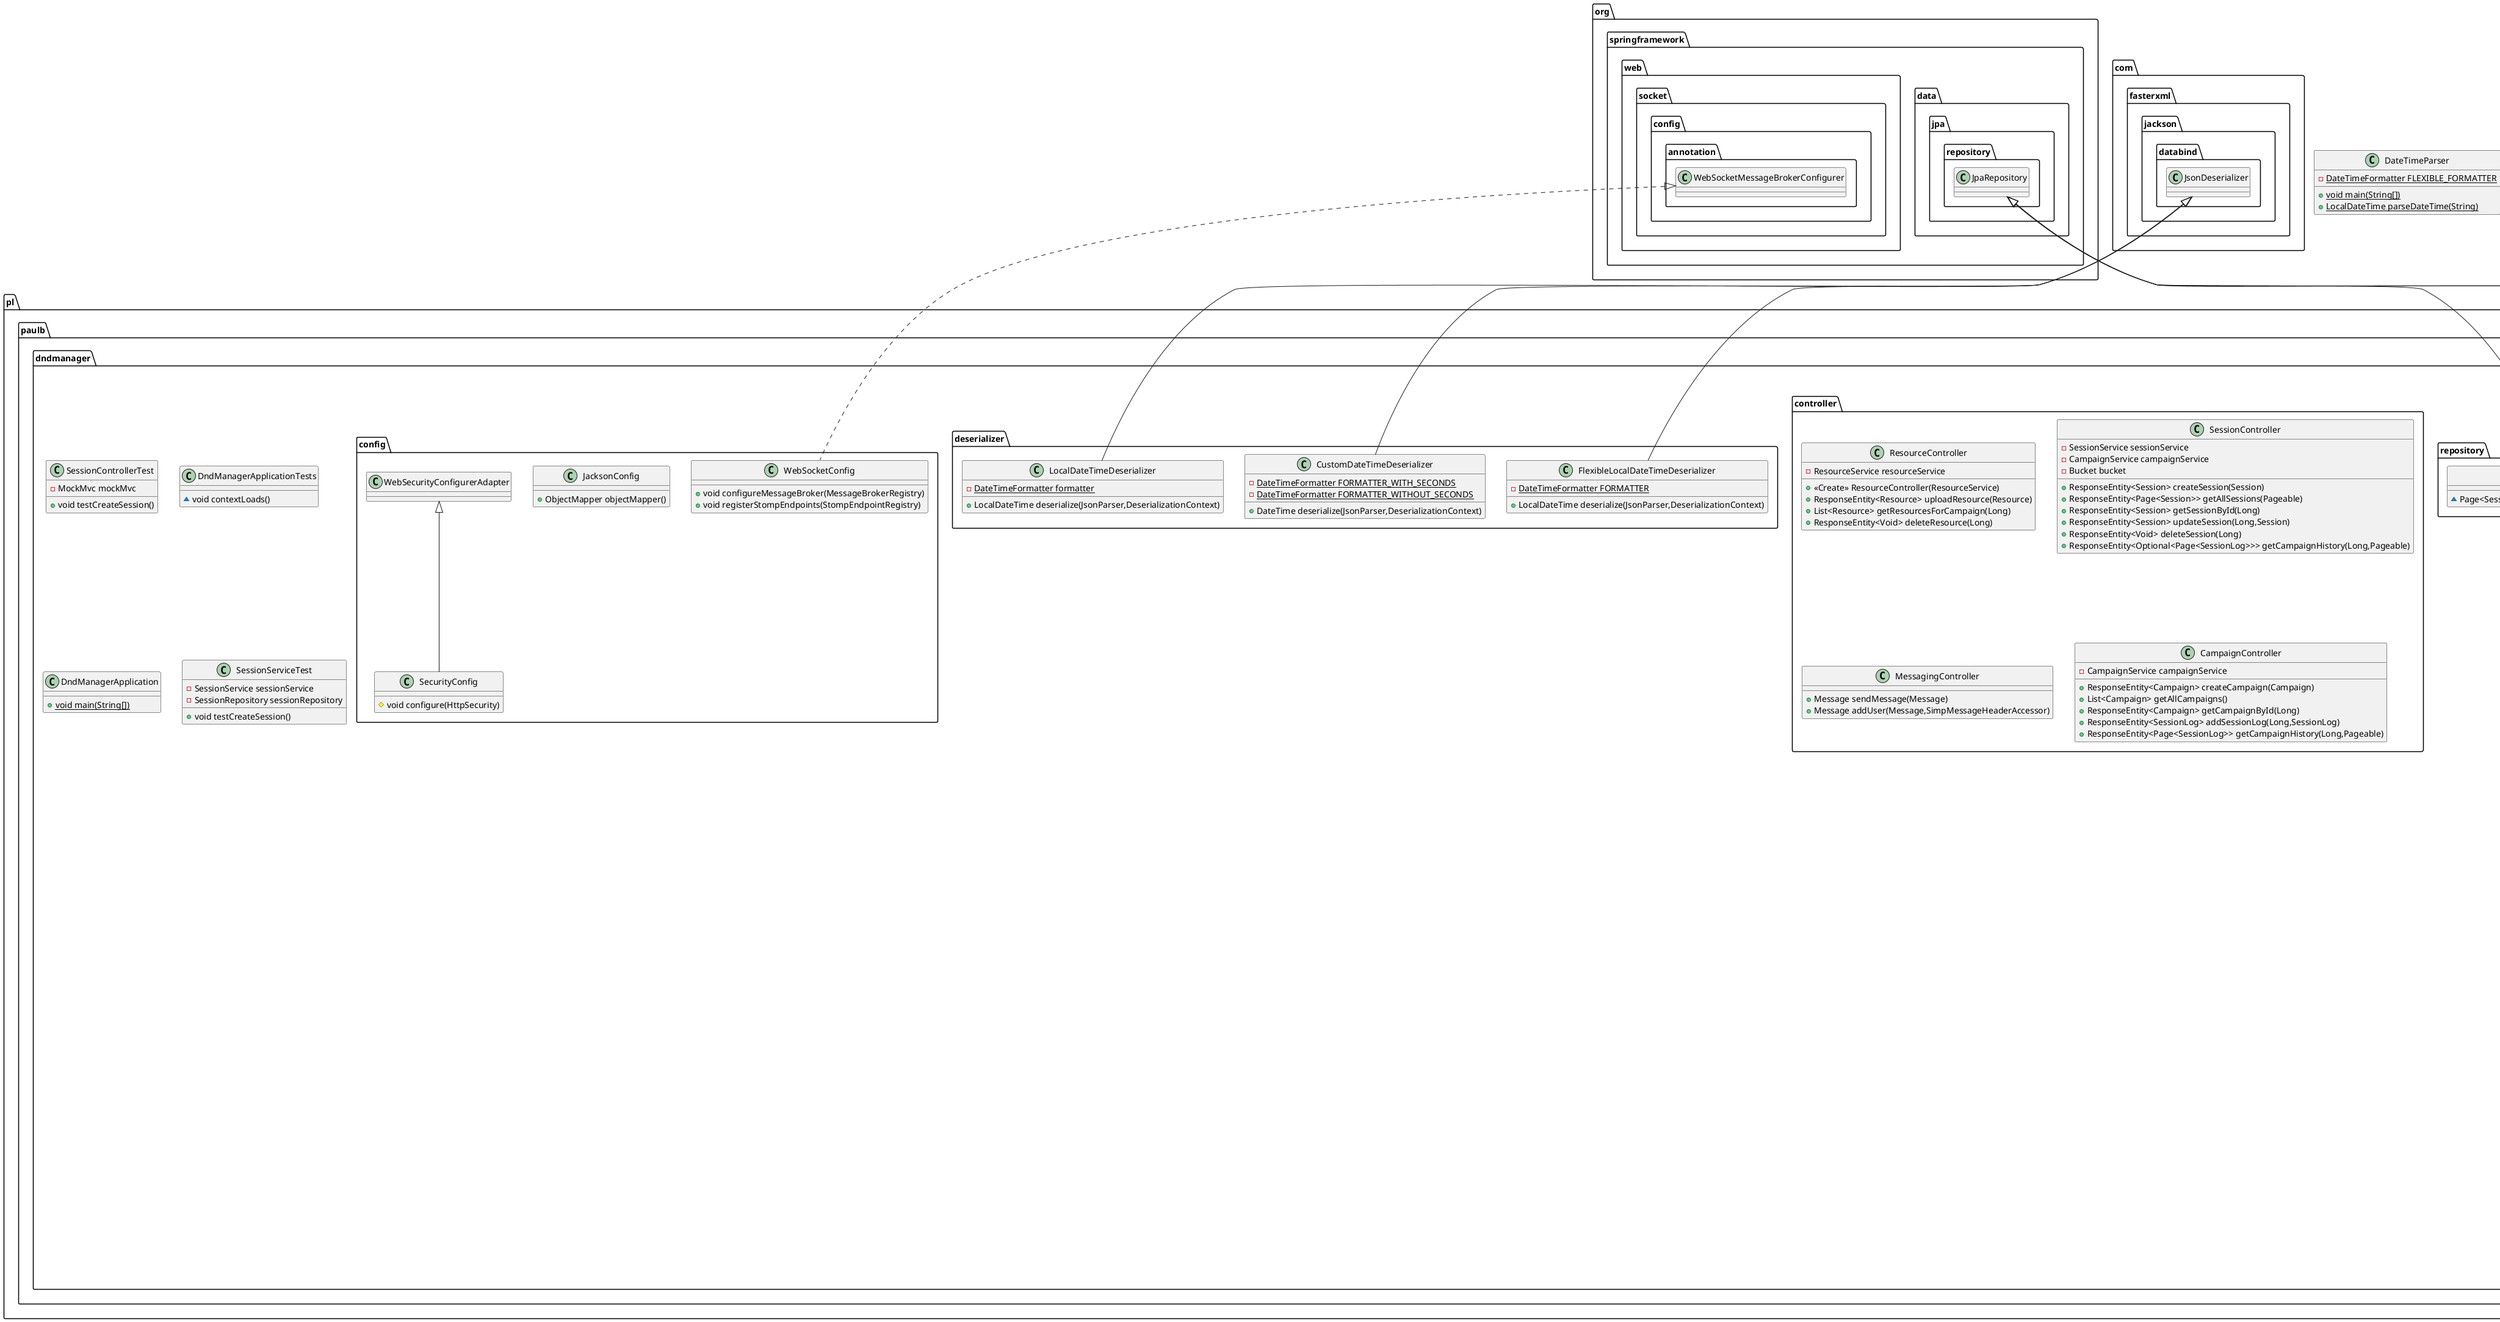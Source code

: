 @startuml
class pl.paulb.dndmanager.model.Session {
- Long id
- LocalDateTime sessionDate
- String notes
- {static} DateTimeFormatter FORMATTER
+ void postLoad()
+ void truncateDateTime()
+ Long getId()
+ void setId(Long)
+ LocalDateTime getSessionDate()
+ void setSessionDate(LocalDateTime)
+ String getNotes()
+ void setNotes(String)
}


class pl.paulb.dndmanager.model.User {
}
interface pl.paulb.dndmanager.repository.ResourceRepository {
~ List<Resource> findByCampaignId(Long)
}

interface pl.paulb.dndmanager.repository.SessionLogRepository {
~ Page<SessionLog> findByCampaignId(Long,Pageable)
}

class pl.paulb.dndmanager.controller.ResourceController {
- ResourceService resourceService
+ <<Create>> ResourceController(ResourceService)
+ ResponseEntity<Resource> uploadResource(Resource)
+ List<Resource> getResourcesForCampaign(Long)
+ ResponseEntity<Void> deleteResource(Long)
}


class pl.paulb.dndmanager.service.ResourceService {
- ResourceRepository resourceRepository
+ Resource uploadResource(Resource)
+ List<Resource> getResourcesForCampaign(Long)
+ boolean deleteResource(Long)
}


class pl.paulb.dndmanager.deserializer.CustomDateTimeDeserializer {
- {static} DateTimeFormatter FORMATTER_WITH_SECONDS
- {static} DateTimeFormatter FORMATTER_WITHOUT_SECONDS
+ DateTime deserialize(JsonParser,DeserializationContext)
}


class pl.paulb.dndmanager.model.SessionLog {
- Long id
- Campaign campaign
- LocalDateTime logDate
- String logNotes
+ Long getId()
+ void setId(Long)
+ Campaign getCampaign()
+ void setCampaign(Campaign)
+ LocalDateTime getLogDate()
+ void setLogDate(LocalDateTime)
+ String getLogNotes()
+ void setLogNotes(String)
}


class pl.paulb.dndmanager.controller.SessionController {
- SessionService sessionService
- CampaignService campaignService
- Bucket bucket
+ ResponseEntity<Session> createSession(Session)
+ ResponseEntity<Page<Session>> getAllSessions(Pageable)
+ ResponseEntity<Session> getSessionById(Long)
+ ResponseEntity<Session> updateSession(Long,Session)
+ ResponseEntity<Void> deleteSession(Long)
+ ResponseEntity<Optional<Page<SessionLog>>> getCampaignHistory(Long,Pageable)
}


class pl.paulb.dndmanager.config.WebSocketConfig {
+ void configureMessageBroker(MessageBrokerRegistry)
+ void registerStompEndpoints(StompEndpointRegistry)
}

class pl.paulb.dndmanager.model.Resource {
- Long id
- Campaign campaign
- String resourceType
- String content
+ Long getId()
+ void setId(Long)
+ Campaign getCampaign()
+ void setCampaign(Campaign)
+ String getResourceType()
+ void setResourceType(String)
+ String getContent()
+ void setContent(String)
}


class pl.paulb.dndmanager.SessionControllerTest {
- MockMvc mockMvc
+ void testCreateSession()
}


class pl.paulb.dndmanager.controller.MessagingController {
+ Message sendMessage(Message)
+ Message addUser(Message,SimpMessageHeaderAccessor)
}

class pl.paulb.dndmanager.model.Message {
- String sender
- String content
- MessageType type
+ String getSender()
+ void setSender(String)
+ String getContent()
+ void setContent(String)
+ MessageType getType()
+ void setType(MessageType)
}


enum pl.paulb.dndmanager.model.MessageType {
+  CHAT
+  JOIN
+  LEAVE
}

class pl.paulb.dndmanager.config.JacksonConfig {
+ ObjectMapper objectMapper()
}

class pl.paulb.dndmanager.DndManagerApplicationTests {
~ void contextLoads()
}

class pl.paulb.dndmanager.DndManagerApplication {
+ {static} void main(String[])
}

class pl.paulb.dndmanager.service.SessionService {
- SessionRepository sessionRepository
- SessionLogRepository sessionLogRepository
+ Session createSession(Session)
+ Page<Session> getAllSessions(Pageable)
+ Optional<Session> getSessionById(Long)
+ Optional<Page<SessionLog>> getCampaignHistory(Long,Pageable)
+ Optional<Session> updateSession(Long,Session)
+ boolean deleteSession(Long)
}


class DateTimeParser {
- {static} DateTimeFormatter FLEXIBLE_FORMATTER
+ {static} void main(String[])
+ {static} LocalDateTime parseDateTime(String)
}


class pl.paulb.dndmanager.config.SecurityConfig {
# void configure(HttpSecurity)
}

class pl.paulb.dndmanager.service.CampaignService {
- CampaignRepository campaignRepository
- SessionLogRepository sessionLogRepository
+ Campaign createCampaign(Campaign)
+ Optional<Page<SessionLog>> getCampaignHistory(Long,Pageable)
+ List<Campaign> getAllCampaigns()
+ Optional<Campaign> getCampaignById(Long)
+ Optional<SessionLog> addSessionLog(Long,SessionLog)
}


interface pl.paulb.dndmanager.repository.SessionRepository {
~ Page<Session> findAll(Pageable)
}

class pl.paulb.dndmanager.controller.CampaignController {
- CampaignService campaignService
+ ResponseEntity<Campaign> createCampaign(Campaign)
+ List<Campaign> getAllCampaigns()
+ ResponseEntity<Campaign> getCampaignById(Long)
+ ResponseEntity<SessionLog> addSessionLog(Long,SessionLog)
+ ResponseEntity<Page<SessionLog>> getCampaignHistory(Long,Pageable)
}


interface pl.paulb.dndmanager.repository.CampaignRepository {
}
class pl.paulb.dndmanager.SessionServiceTest {
- SessionService sessionService
- SessionRepository sessionRepository
+ void testCreateSession()
}


class pl.paulb.dndmanager.deserializer.LocalDateTimeDeserializer {
- {static} DateTimeFormatter formatter
+ LocalDateTime deserialize(JsonParser,DeserializationContext)
}


class pl.paulb.dndmanager.model.Campaign {
- Long id
- String title
- String description
+ Long getId()
+ void setId(Long)
+ String getTitle()
+ void setTitle(String)
+ String getDescription()
+ void setDescription(String)
}


class pl.paulb.dndmanager.deserializer.FlexibleLocalDateTimeDeserializer {
- {static} DateTimeFormatter FORMATTER
+ LocalDateTime deserialize(JsonParser,DeserializationContext)
}




org.springframework.data.jpa.repository.JpaRepository <|-- pl.paulb.dndmanager.repository.ResourceRepository
org.springframework.data.jpa.repository.JpaRepository <|-- pl.paulb.dndmanager.repository.SessionLogRepository
com.fasterxml.jackson.databind.JsonDeserializer <|-- pl.paulb.dndmanager.deserializer.CustomDateTimeDeserializer
org.springframework.web.socket.config.annotation.WebSocketMessageBrokerConfigurer <|.. pl.paulb.dndmanager.config.WebSocketConfig
pl.paulb.dndmanager.config.WebSecurityConfigurerAdapter <|-- pl.paulb.dndmanager.config.SecurityConfig
org.springframework.data.jpa.repository.JpaRepository <|-- pl.paulb.dndmanager.repository.SessionRepository
org.springframework.data.jpa.repository.JpaRepository <|-- pl.paulb.dndmanager.repository.CampaignRepository
com.fasterxml.jackson.databind.JsonDeserializer <|-- pl.paulb.dndmanager.deserializer.LocalDateTimeDeserializer
com.fasterxml.jackson.databind.JsonDeserializer <|-- pl.paulb.dndmanager.deserializer.FlexibleLocalDateTimeDeserializer
@enduml